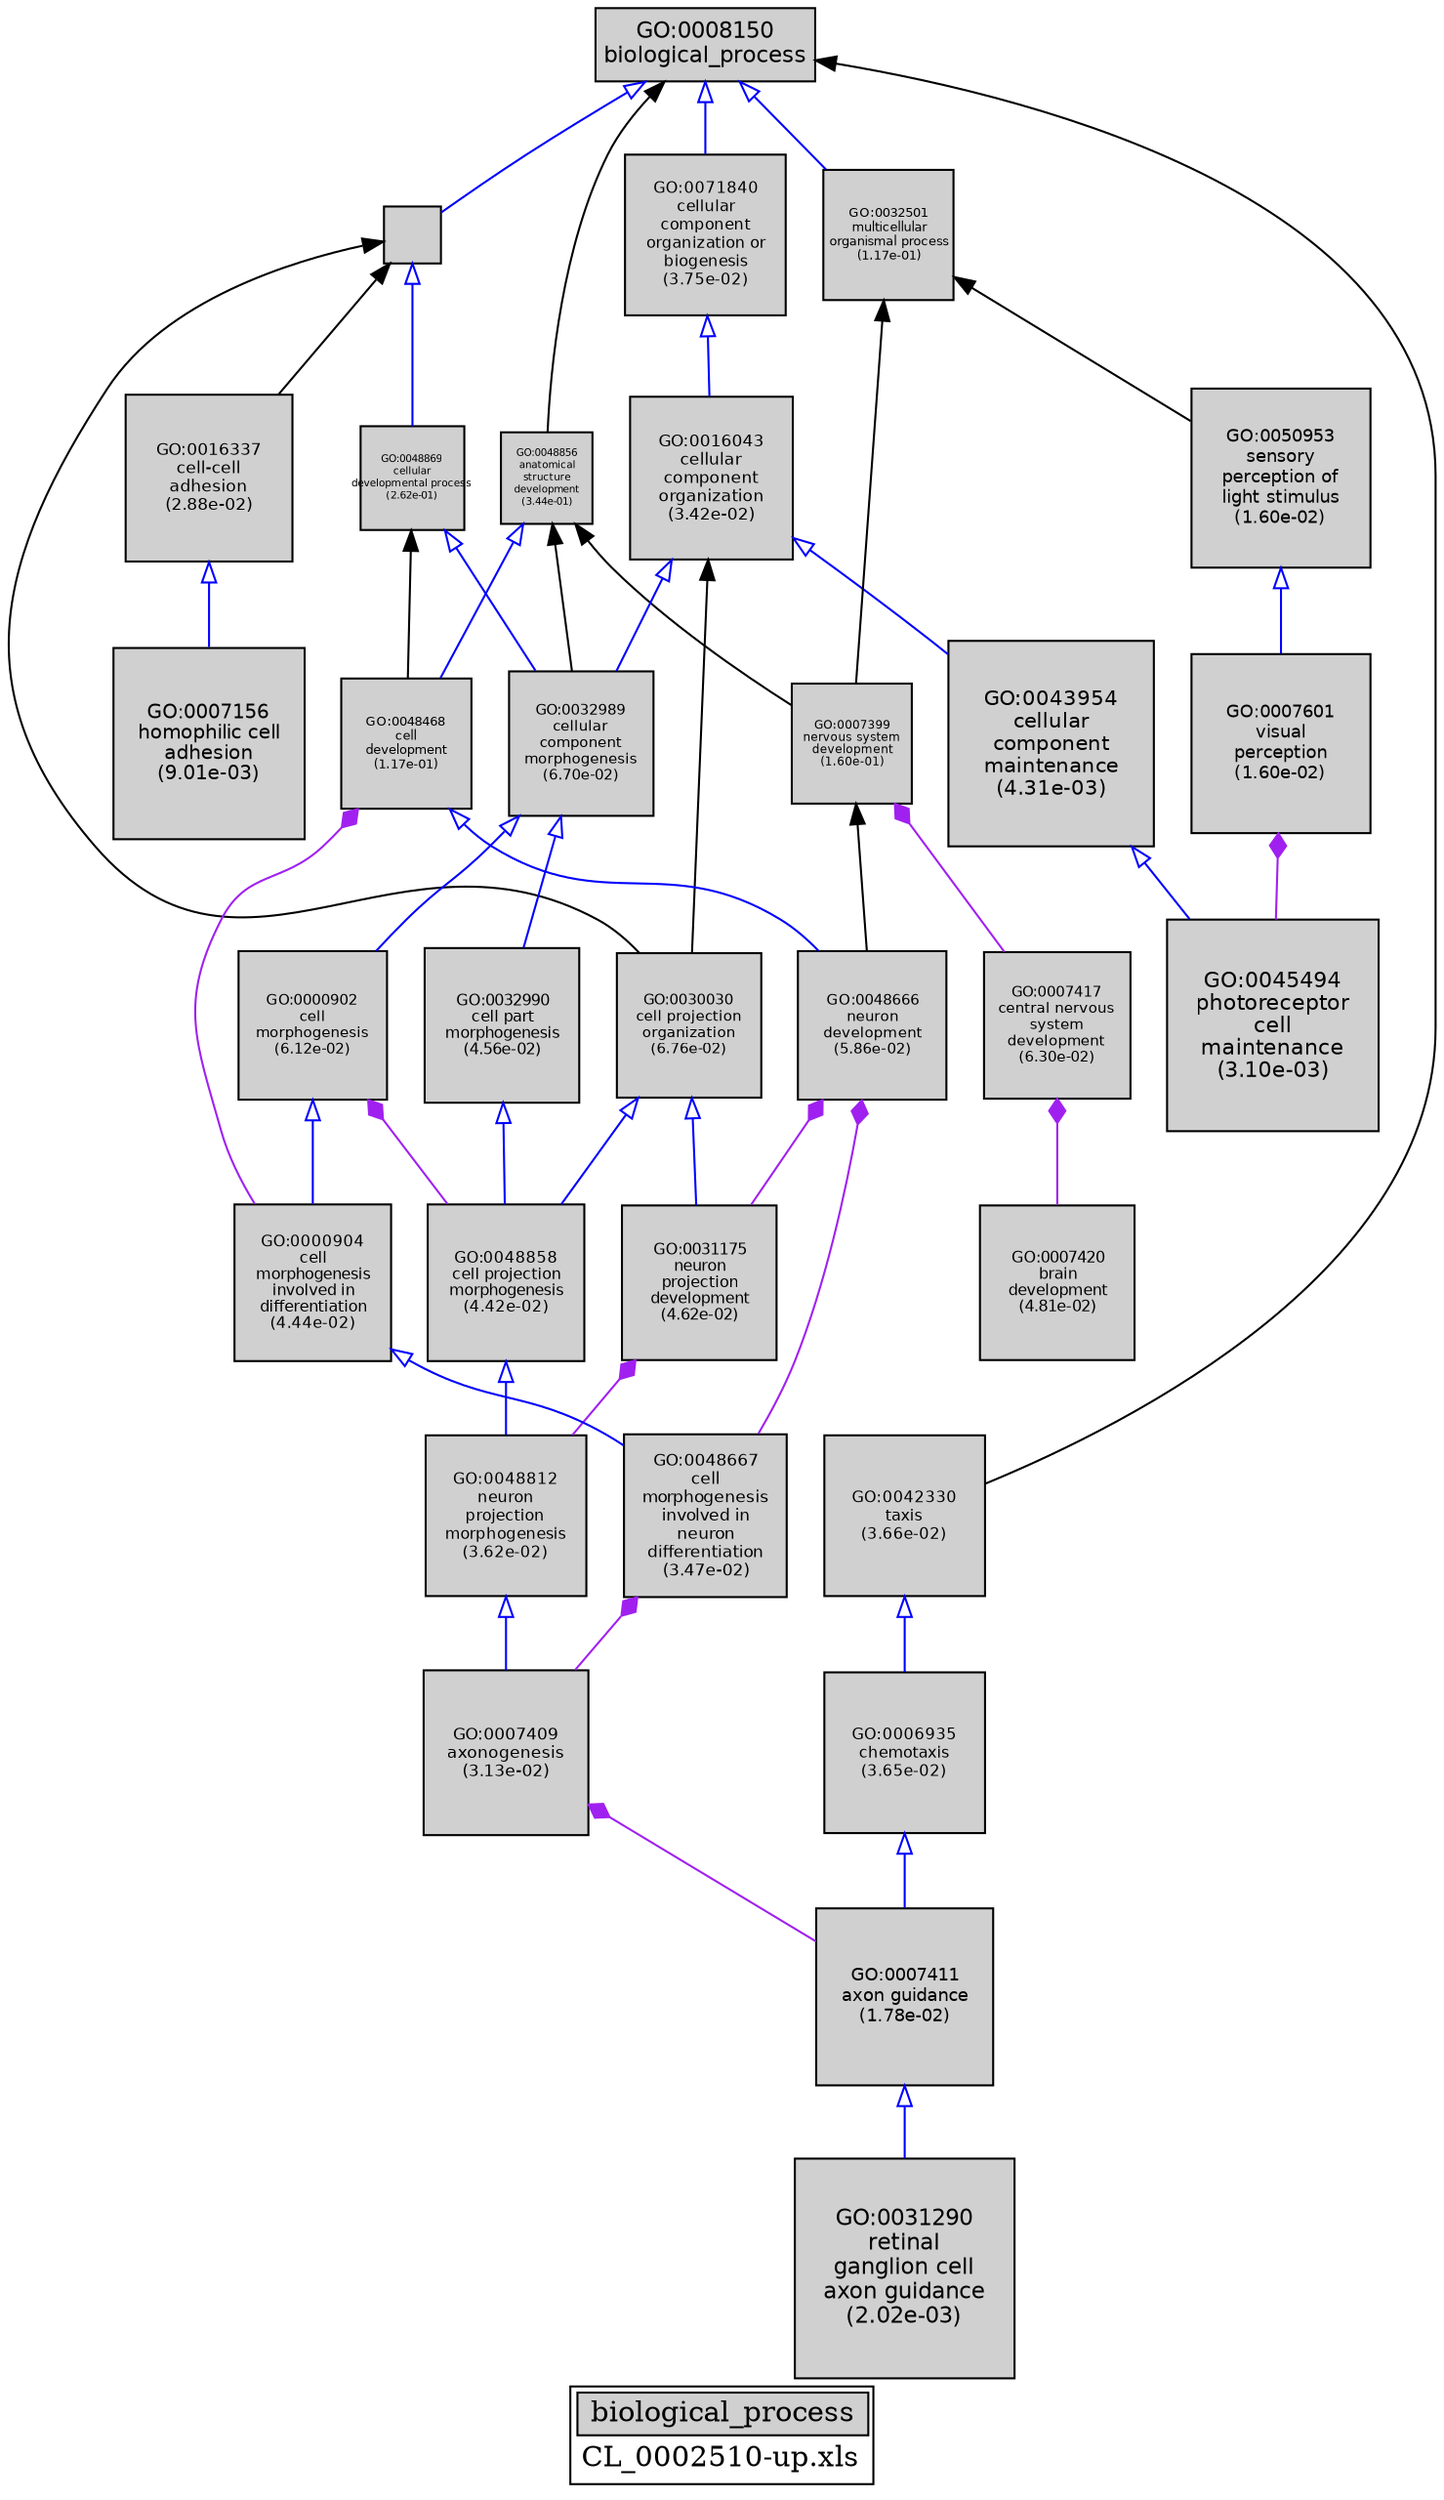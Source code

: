 digraph "biological_process" {
graph [ bgcolor = "#FFFFFF", label = <<TABLE COLOR="black" BGCOLOR="white"><TR><TD COLSPAN="2" BGCOLOR="#D0D0D0"><FONT COLOR="black">biological_process</FONT></TD></TR><TR><TD BORDER="0">CL_0002510-up.xls</TD></TR></TABLE>> ];
node [ fontname = "Helvetica" ];

subgraph "nodes" {

node [ style = "filled", fixedsize = "true", width = 1, shape = "box", fontsize = 9, fillcolor = "#D0D0D0", fontcolor = "black", color = "black" ];

"GO:0031175" [ URL = "#GO:0031175", label = <<TABLE BORDER="0"><TR><TD>GO:0031175<BR/>neuron<BR/>projection<BR/>development<BR/>(4.62e-02)</TD></TR></TABLE>>, width = 1.05827605468, shape = "box", fontsize = 7.61958759371, height = 1.05827605468 ];
"GO:0048869" [ URL = "#GO:0048869", label = <<TABLE BORDER="0"><TR><TD>GO:0048869<BR/>cellular<BR/>developmental process<BR/>(2.62e-01)</TD></TR></TABLE>>, width = 0.702361681617, shape = "box", fontsize = 5.05700410764, height = 0.702361681617 ];
"GO:0009987" [ URL = "#GO:0009987", label = "", width = 0.388407996189, shape = "box", height = 0.388407996189 ];
"GO:0048858" [ URL = "#GO:0048858", label = <<TABLE BORDER="0"><TR><TD>GO:0048858<BR/>cell projection<BR/>morphogenesis<BR/>(4.42e-02)</TD></TR></TABLE>>, width = 1.06570059949, shape = "box", fontsize = 7.67304431636, height = 1.06570059949 ];
"GO:0008150" [ URL = "#GO:0008150", label = <<TABLE BORDER="0"><TR><TD>GO:0008150<BR/>biological_process</TD></TR></TABLE>>, width = 1.5, shape = "box", fontsize = 10.8 ];
"GO:0048856" [ URL = "#GO:0048856", label = <<TABLE BORDER="0"><TR><TD>GO:0048856<BR/>anatomical<BR/>structure<BR/>development<BR/>(3.44e-01)</TD></TR></TABLE>>, width = 0.629014585949, shape = "box", fontsize = 5.0, height = 0.629014585949 ];
"GO:0016337" [ URL = "#GO:0016337", label = <<TABLE BORDER="0"><TR><TD>GO:0016337<BR/>cell-cell<BR/>adhesion<BR/>(2.88e-02)</TD></TR></TABLE>>, width = 1.13628807227, shape = "box", fontsize = 8.18127412033, height = 1.13628807227 ];
"GO:0030030" [ URL = "#GO:0030030", label = <<TABLE BORDER="0"><TR><TD>GO:0030030<BR/>cell projection<BR/>organization<BR/>(6.76e-02)</TD></TR></TABLE>>, width = 0.991428244173, shape = "box", fontsize = 7.13828335804, height = 0.991428244173 ];
"GO:0007601" [ URL = "#GO:0007601", label = <<TABLE BORDER="0"><TR><TD>GO:0007601<BR/>visual<BR/>perception<BR/>(1.60e-02)</TD></TR></TABLE>>, width = 1.22618701545, shape = "box", fontsize = 8.82854651122, height = 1.22618701545 ];
"GO:0007156" [ URL = "#GO:0007156", label = <<TABLE BORDER="0"><TR><TD>GO:0007156<BR/>homophilic cell<BR/>adhesion<BR/>(9.01e-03)</TD></TR></TABLE>>, width = 1.30778081145, shape = "box", fontsize = 9.41602184242, height = 1.30778081145 ];
"GO:0007409" [ URL = "#GO:0007409", label = <<TABLE BORDER="0"><TR><TD>GO:0007409<BR/>axonogenesis<BR/>(3.13e-02)</TD></TR></TABLE>>, width = 1.12285786053, shape = "box", fontsize = 8.08457659581, height = 1.12285786053 ];
"GO:0045494" [ URL = "#GO:0045494", label = <<TABLE BORDER="0"><TR><TD>GO:0045494<BR/>photoreceptor<BR/>cell<BR/>maintenance<BR/>(3.10e-03)</TD></TR></TABLE>>, width = 1.44767897609, shape = "box", fontsize = 10.4232886279, height = 1.44767897609 ];
"GO:0016043" [ URL = "#GO:0016043", label = <<TABLE BORDER="0"><TR><TD>GO:0016043<BR/>cellular<BR/>component<BR/>organization<BR/>(3.42e-02)</TD></TR></TABLE>>, width = 1.10832104099, shape = "box", fontsize = 7.9799114951, height = 1.10832104099 ];
"GO:0000902" [ URL = "#GO:0000902", label = <<TABLE BORDER="0"><TR><TD>GO:0000902<BR/>cell<BR/>morphogenesis<BR/>(6.12e-02)</TD></TR></TABLE>>, width = 1.00935289238, shape = "box", fontsize = 7.26734082515, height = 1.00935289238 ];
"GO:0071840" [ URL = "#GO:0071840", label = <<TABLE BORDER="0"><TR><TD>GO:0071840<BR/>cellular<BR/>component<BR/>organization or<BR/>biogenesis<BR/>(3.75e-02)</TD></TR></TABLE>>, width = 1.09326169924, shape = "box", fontsize = 7.87148423453, height = 1.09326169924 ];
"GO:0048468" [ URL = "#GO:0048468", label = <<TABLE BORDER="0"><TR><TD>GO:0048468<BR/>cell<BR/>development<BR/>(1.17e-01)</TD></TR></TABLE>>, width = 0.885158041147, shape = "box", fontsize = 6.37313789626, height = 0.885158041147 ];
"GO:0007399" [ URL = "#GO:0007399", label = <<TABLE BORDER="0"><TR><TD>GO:0007399<BR/>nervous system<BR/>development<BR/>(1.60e-01)</TD></TR></TABLE>>, width = 0.819848608758, shape = "box", fontsize = 5.90290998306, height = 0.819848608758 ];
"GO:0032501" [ URL = "#GO:0032501", label = <<TABLE BORDER="0"><TR><TD>GO:0032501<BR/>multicellular<BR/>organismal process<BR/>(1.17e-01)</TD></TR></TABLE>>, width = 0.886549801778, shape = "box", fontsize = 6.3831585728, height = 0.886549801778 ];
"GO:0032990" [ URL = "#GO:0032990", label = <<TABLE BORDER="0"><TR><TD>GO:0032990<BR/>cell part<BR/>morphogenesis<BR/>(4.56e-02)</TD></TR></TABLE>>, width = 1.06071993084, shape = "box", fontsize = 7.63718350205, height = 1.06071993084 ];
"GO:0048666" [ URL = "#GO:0048666", label = <<TABLE BORDER="0"><TR><TD>GO:0048666<BR/>neuron<BR/>development<BR/>(5.86e-02)</TD></TR></TABLE>>, width = 1.01713289821, shape = "box", fontsize = 7.32335686712, height = 1.01713289821 ];
"GO:0042330" [ URL = "#GO:0042330", label = <<TABLE BORDER="0"><TR><TD>GO:0042330<BR/>taxis<BR/>(3.66e-02)</TD></TR></TABLE>>, width = 1.09741808534, shape = "box", fontsize = 7.90141021445, height = 1.09741808534 ];
"GO:0050953" [ URL = "#GO:0050953", label = <<TABLE BORDER="0"><TR><TD>GO:0050953<BR/>sensory<BR/>perception of<BR/>light stimulus<BR/>(1.60e-02)</TD></TR></TABLE>>, width = 1.22618701545, shape = "box", fontsize = 8.82854651122, height = 1.22618701545 ];
"GO:0043954" [ URL = "#GO:0043954", label = <<TABLE BORDER="0"><TR><TD>GO:0043954<BR/>cellular<BR/>component<BR/>maintenance<BR/>(4.31e-03)</TD></TR></TABLE>>, width = 1.40593550493, shape = "box", fontsize = 10.1227356355, height = 1.40593550493 ];
"GO:0007411" [ URL = "#GO:0007411", label = <<TABLE BORDER="0"><TR><TD>GO:0007411<BR/>axon guidance<BR/>(1.78e-02)</TD></TR></TABLE>>, width = 1.2097723325, shape = "box", fontsize = 8.71036079397, height = 1.2097723325 ];
"GO:0007417" [ URL = "#GO:0007417", label = <<TABLE BORDER="0"><TR><TD>GO:0007417<BR/>central nervous<BR/>system<BR/>development<BR/>(6.30e-02)</TD></TR></TABLE>>, width = 1.00407432408, shape = "box", fontsize = 7.22933513335, height = 1.00407432408 ];
"GO:0006935" [ URL = "#GO:0006935", label = <<TABLE BORDER="0"><TR><TD>GO:0006935<BR/>chemotaxis<BR/>(3.65e-02)</TD></TR></TABLE>>, width = 1.09801376976, shape = "box", fontsize = 7.90569914226, height = 1.09801376976 ];
"GO:0048812" [ URL = "#GO:0048812", label = <<TABLE BORDER="0"><TR><TD>GO:0048812<BR/>neuron<BR/>projection<BR/>morphogenesis<BR/>(3.62e-02)</TD></TR></TABLE>>, width = 1.09921079755, shape = "box", fontsize = 7.91431774233, height = 1.09921079755 ];
"GO:0031290" [ URL = "#GO:0031290", label = <<TABLE BORDER="0"><TR><TD>GO:0031290<BR/>retinal<BR/>ganglion cell<BR/>axon guidance<BR/>(2.02e-03)</TD></TR></TABLE>>, width = 1.5, shape = "box", fontsize = 10.8, height = 1.5 ];
"GO:0000904" [ URL = "#GO:0000904", label = <<TABLE BORDER="0"><TR><TD>GO:0000904<BR/>cell<BR/>morphogenesis<BR/>involved in<BR/>differentiation<BR/>(4.44e-02)</TD></TR></TABLE>>, width = 1.06519681042, shape = "box", fontsize = 7.66941703503, height = 1.06519681042 ];
"GO:0032989" [ URL = "#GO:0032989", label = <<TABLE BORDER="0"><TR><TD>GO:0032989<BR/>cellular<BR/>component<BR/>morphogenesis<BR/>(6.70e-02)</TD></TR></TABLE>>, width = 0.99283597849, shape = "box", fontsize = 7.14841904513, height = 0.99283597849 ];
"GO:0007420" [ URL = "#GO:0007420", label = <<TABLE BORDER="0"><TR><TD>GO:0007420<BR/>brain<BR/>development<BR/>(4.81e-02)</TD></TR></TABLE>>, width = 1.05158947416, shape = "box", fontsize = 7.57144421394, height = 1.05158947416 ];
"GO:0048667" [ URL = "#GO:0048667", label = <<TABLE BORDER="0"><TR><TD>GO:0048667<BR/>cell<BR/>morphogenesis<BR/>involved in<BR/>neuron<BR/>differentiation<BR/>(3.47e-02)</TD></TR></TABLE>>, width = 1.10593385995, shape = "box", fontsize = 7.96272379167, height = 1.10593385995 ];
}
subgraph "edges" {


edge [ dir = "back", weight = 1 ];
subgraph "regulates" {


edge [ color = "cyan", arrowtail = "none" ];
subgraph "positive" {


edge [ color = "green", arrowtail = "vee" ];
}
subgraph "negative" {


edge [ color = "red", arrowtail = "tee" ];
}
}
subgraph "part_of" {


edge [ color = "purple", arrowtail = "diamond", weight = 2.5 ];
"GO:0048468" -> "GO:0000904";
"GO:0007399" -> "GO:0007417";
"GO:0048666" -> "GO:0048667";
"GO:0007601" -> "GO:0045494";
"GO:0031175" -> "GO:0048812";
"GO:0048666" -> "GO:0031175";
"GO:0007417" -> "GO:0007420";
"GO:0000902" -> "GO:0048858";
"GO:0007409" -> "GO:0007411";
"GO:0048667" -> "GO:0007409";
}
subgraph "is_a" {


edge [ color = "blue", arrowtail = "empty", weight = 5.0 ];
"GO:0000902" -> "GO:0000904";
"GO:0032989" -> "GO:0032990";
"GO:0016043" -> "GO:0043954";
"GO:0048468" -> "GO:0048666";
"GO:0048858" -> "GO:0048812";
"GO:0008150" -> "GO:0071840";
"GO:0007411" -> "GO:0031290";
"GO:0008150" -> "GO:0009987";
"GO:0016337" -> "GO:0007156";
"GO:0048812" -> "GO:0007409";
"GO:0043954" -> "GO:0045494";
"GO:0030030" -> "GO:0048858";
"GO:0008150" -> "GO:0032501";
"GO:0032989" -> "GO:0000902";
"GO:0032990" -> "GO:0048858";
"GO:0048856" -> "GO:0048468";
"GO:0042330" -> "GO:0006935";
"GO:0048869" -> "GO:0032989";
"GO:0016043" -> "GO:0032989";
"GO:0009987" -> "GO:0048869";
"GO:0006935" -> "GO:0007411";
"GO:0030030" -> "GO:0031175";
"GO:0050953" -> "GO:0007601";
"GO:0071840" -> "GO:0016043";
"GO:0000904" -> "GO:0048667";
}
"GO:0009987" -> "GO:0030030";
"GO:0048856" -> "GO:0007399";
"GO:0008150" -> "GO:0042330";
"GO:0009987" -> "GO:0016337";
"GO:0048856" -> "GO:0032989";
"GO:0048869" -> "GO:0048468";
"GO:0007399" -> "GO:0048666";
"GO:0016043" -> "GO:0030030";
"GO:0032501" -> "GO:0007399";
"GO:0008150" -> "GO:0048856";
"GO:0032501" -> "GO:0050953";
}
}
